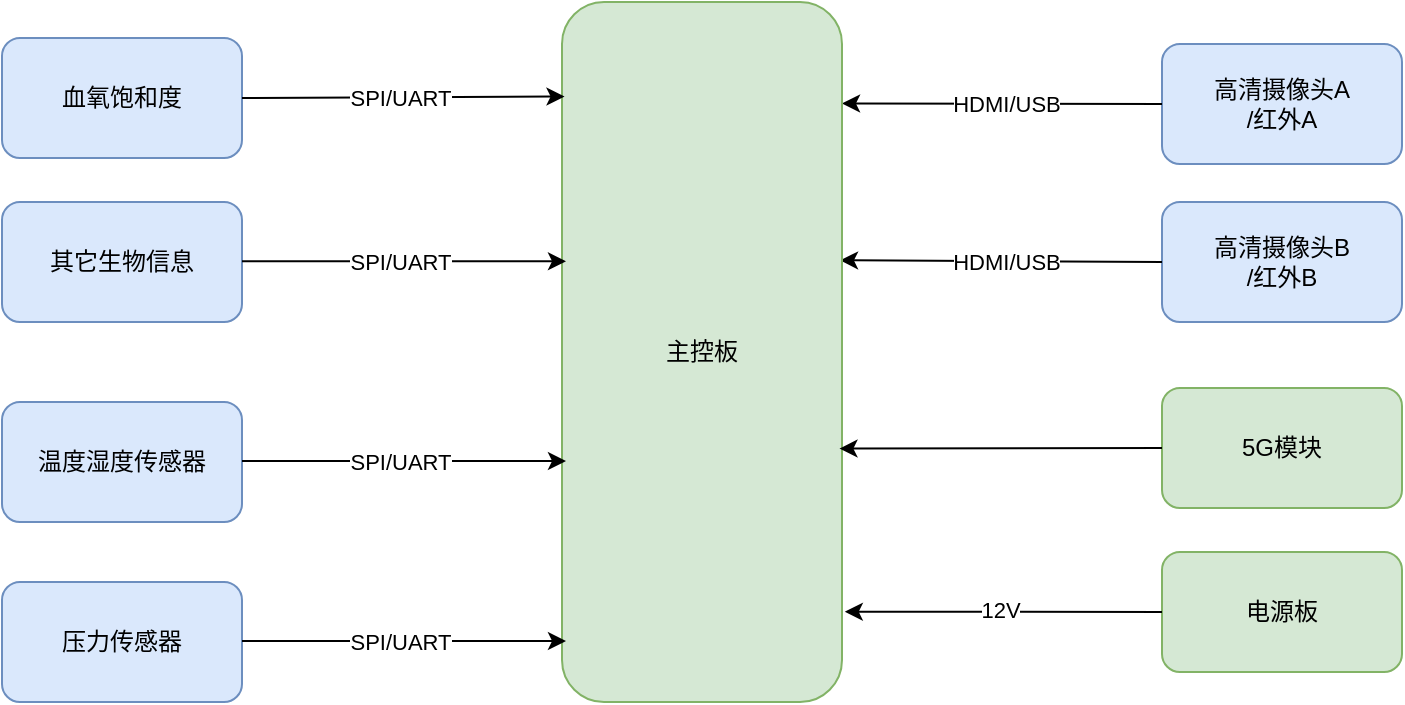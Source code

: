 <mxfile version="26.1.1">
  <diagram name="Page-1" id="c7558073-3199-34d8-9f00-42111426c3f3">
    <mxGraphModel dx="1002" dy="546" grid="1" gridSize="10" guides="1" tooltips="1" connect="1" arrows="1" fold="1" page="1" pageScale="1" pageWidth="826" pageHeight="1169" background="none" math="0" shadow="0">
      <root>
        <mxCell id="0" />
        <mxCell id="1" parent="0" />
        <mxCell id="GGr64MSrz11heolrNOl0-97" value="高清摄像头B&lt;br&gt;/红外B" style="rounded=1;whiteSpace=wrap;html=1;fillColor=#dae8fc;strokeColor=#6c8ebf;" vertex="1" parent="1">
          <mxGeometry x="643" y="150" width="120" height="60" as="geometry" />
        </mxCell>
        <mxCell id="GGr64MSrz11heolrNOl0-98" value="高清摄像头A&lt;br&gt;/红外A" style="rounded=1;whiteSpace=wrap;html=1;fillColor=#dae8fc;strokeColor=#6c8ebf;" vertex="1" parent="1">
          <mxGeometry x="643" y="71" width="120" height="60" as="geometry" />
        </mxCell>
        <mxCell id="GGr64MSrz11heolrNOl0-99" value="血氧饱和度" style="rounded=1;whiteSpace=wrap;html=1;fillColor=#dae8fc;strokeColor=#6c8ebf;" vertex="1" parent="1">
          <mxGeometry x="63" y="68" width="120" height="60" as="geometry" />
        </mxCell>
        <mxCell id="GGr64MSrz11heolrNOl0-100" value="温度湿度传感器" style="rounded=1;whiteSpace=wrap;html=1;fillColor=#dae8fc;strokeColor=#6c8ebf;" vertex="1" parent="1">
          <mxGeometry x="63" y="250" width="120" height="60" as="geometry" />
        </mxCell>
        <mxCell id="GGr64MSrz11heolrNOl0-101" value="" style="endArrow=classic;html=1;rounded=0;exitX=0;exitY=0.5;exitDx=0;exitDy=0;entryX=0.993;entryY=0.369;entryDx=0;entryDy=0;entryPerimeter=0;" edge="1" parent="1" source="GGr64MSrz11heolrNOl0-97" target="GGr64MSrz11heolrNOl0-105">
          <mxGeometry width="50" height="50" relative="1" as="geometry">
            <mxPoint x="463" y="200" as="sourcePoint" />
            <mxPoint x="323" y="-90" as="targetPoint" />
          </mxGeometry>
        </mxCell>
        <mxCell id="GGr64MSrz11heolrNOl0-102" value="HDMI/USB" style="edgeLabel;html=1;align=center;verticalAlign=middle;resizable=0;points=[];" vertex="1" connectable="0" parent="GGr64MSrz11heolrNOl0-101">
          <mxGeometry x="-0.022" relative="1" as="geometry">
            <mxPoint as="offset" />
          </mxGeometry>
        </mxCell>
        <mxCell id="GGr64MSrz11heolrNOl0-103" value="" style="endArrow=classic;html=1;rounded=0;exitX=0;exitY=0.5;exitDx=0;exitDy=0;entryX=1;entryY=0.145;entryDx=0;entryDy=0;entryPerimeter=0;" edge="1" parent="1" source="GGr64MSrz11heolrNOl0-98" target="GGr64MSrz11heolrNOl0-105">
          <mxGeometry width="50" height="50" relative="1" as="geometry">
            <mxPoint x="183" y="0.5" as="sourcePoint" />
            <mxPoint x="323" y="0.5" as="targetPoint" />
          </mxGeometry>
        </mxCell>
        <mxCell id="GGr64MSrz11heolrNOl0-104" value="HDMI/USB" style="edgeLabel;html=1;align=center;verticalAlign=middle;resizable=0;points=[];" vertex="1" connectable="0" parent="GGr64MSrz11heolrNOl0-103">
          <mxGeometry x="-0.022" relative="1" as="geometry">
            <mxPoint as="offset" />
          </mxGeometry>
        </mxCell>
        <mxCell id="GGr64MSrz11heolrNOl0-105" value="主控板" style="rounded=1;whiteSpace=wrap;html=1;fillColor=#d5e8d4;strokeColor=#82b366;" vertex="1" parent="1">
          <mxGeometry x="343" y="50" width="140" height="350" as="geometry" />
        </mxCell>
        <mxCell id="GGr64MSrz11heolrNOl0-106" value="压力传感器" style="rounded=1;whiteSpace=wrap;html=1;fillColor=#dae8fc;strokeColor=#6c8ebf;" vertex="1" parent="1">
          <mxGeometry x="63" y="340" width="120" height="60" as="geometry" />
        </mxCell>
        <mxCell id="GGr64MSrz11heolrNOl0-107" value="其它生物信息" style="rounded=1;whiteSpace=wrap;html=1;fillColor=#dae8fc;strokeColor=#6c8ebf;" vertex="1" parent="1">
          <mxGeometry x="63" y="150" width="120" height="60" as="geometry" />
        </mxCell>
        <mxCell id="GGr64MSrz11heolrNOl0-109" value="" style="endArrow=classic;html=1;rounded=0;exitX=1;exitY=0.5;exitDx=0;exitDy=0;entryX=0.009;entryY=0.135;entryDx=0;entryDy=0;entryPerimeter=0;" edge="1" parent="1" source="GGr64MSrz11heolrNOl0-99" target="GGr64MSrz11heolrNOl0-105">
          <mxGeometry width="50" height="50" relative="1" as="geometry">
            <mxPoint x="283.5" y="20" as="sourcePoint" />
            <mxPoint x="283.5" y="140" as="targetPoint" />
          </mxGeometry>
        </mxCell>
        <mxCell id="GGr64MSrz11heolrNOl0-110" value="SPI/UART" style="edgeLabel;html=1;align=center;verticalAlign=middle;resizable=0;points=[];" vertex="1" connectable="0" parent="GGr64MSrz11heolrNOl0-109">
          <mxGeometry x="-0.022" relative="1" as="geometry">
            <mxPoint as="offset" />
          </mxGeometry>
        </mxCell>
        <mxCell id="GGr64MSrz11heolrNOl0-112" value="" style="endArrow=classic;html=1;rounded=0;exitX=1;exitY=0.5;exitDx=0;exitDy=0;entryX=0.009;entryY=0.135;entryDx=0;entryDy=0;entryPerimeter=0;" edge="1" parent="1">
          <mxGeometry width="50" height="50" relative="1" as="geometry">
            <mxPoint x="183" y="179.65" as="sourcePoint" />
            <mxPoint x="345" y="179.65" as="targetPoint" />
          </mxGeometry>
        </mxCell>
        <mxCell id="GGr64MSrz11heolrNOl0-113" value="SPI/UART" style="edgeLabel;html=1;align=center;verticalAlign=middle;resizable=0;points=[];" vertex="1" connectable="0" parent="GGr64MSrz11heolrNOl0-112">
          <mxGeometry x="-0.022" relative="1" as="geometry">
            <mxPoint as="offset" />
          </mxGeometry>
        </mxCell>
        <mxCell id="GGr64MSrz11heolrNOl0-114" value="" style="endArrow=classic;html=1;rounded=0;exitX=1;exitY=0.5;exitDx=0;exitDy=0;entryX=0.009;entryY=0.135;entryDx=0;entryDy=0;entryPerimeter=0;" edge="1" parent="1">
          <mxGeometry width="50" height="50" relative="1" as="geometry">
            <mxPoint x="183" y="279.5" as="sourcePoint" />
            <mxPoint x="345" y="279.5" as="targetPoint" />
          </mxGeometry>
        </mxCell>
        <mxCell id="GGr64MSrz11heolrNOl0-115" value="SPI/UART" style="edgeLabel;html=1;align=center;verticalAlign=middle;resizable=0;points=[];" vertex="1" connectable="0" parent="GGr64MSrz11heolrNOl0-114">
          <mxGeometry x="-0.022" relative="1" as="geometry">
            <mxPoint as="offset" />
          </mxGeometry>
        </mxCell>
        <mxCell id="GGr64MSrz11heolrNOl0-116" value="" style="endArrow=classic;html=1;rounded=0;exitX=1;exitY=0.5;exitDx=0;exitDy=0;entryX=0.009;entryY=0.135;entryDx=0;entryDy=0;entryPerimeter=0;" edge="1" parent="1">
          <mxGeometry width="50" height="50" relative="1" as="geometry">
            <mxPoint x="183" y="369.5" as="sourcePoint" />
            <mxPoint x="345" y="369.5" as="targetPoint" />
          </mxGeometry>
        </mxCell>
        <mxCell id="GGr64MSrz11heolrNOl0-117" value="SPI/UART" style="edgeLabel;html=1;align=center;verticalAlign=middle;resizable=0;points=[];" vertex="1" connectable="0" parent="GGr64MSrz11heolrNOl0-116">
          <mxGeometry x="-0.022" relative="1" as="geometry">
            <mxPoint as="offset" />
          </mxGeometry>
        </mxCell>
        <mxCell id="GGr64MSrz11heolrNOl0-118" value="5G模块" style="rounded=1;whiteSpace=wrap;html=1;fillColor=#d5e8d4;strokeColor=#82b366;" vertex="1" parent="1">
          <mxGeometry x="643" y="243" width="120" height="60" as="geometry" />
        </mxCell>
        <mxCell id="GGr64MSrz11heolrNOl0-119" value="电源板" style="rounded=1;whiteSpace=wrap;html=1;fillColor=#d5e8d4;strokeColor=#82b366;" vertex="1" parent="1">
          <mxGeometry x="643" y="325" width="120" height="60" as="geometry" />
        </mxCell>
        <mxCell id="GGr64MSrz11heolrNOl0-120" value="" style="endArrow=classic;html=1;rounded=0;exitX=0;exitY=0.5;exitDx=0;exitDy=0;entryX=0.991;entryY=0.638;entryDx=0;entryDy=0;entryPerimeter=0;" edge="1" parent="1" source="GGr64MSrz11heolrNOl0-118" target="GGr64MSrz11heolrNOl0-105">
          <mxGeometry width="50" height="50" relative="1" as="geometry">
            <mxPoint x="623" y="40.75" as="sourcePoint" />
            <mxPoint x="573" y="270" as="targetPoint" />
          </mxGeometry>
        </mxCell>
        <mxCell id="GGr64MSrz11heolrNOl0-122" value="" style="endArrow=classic;html=1;rounded=0;exitX=0;exitY=0.5;exitDx=0;exitDy=0;entryX=1.01;entryY=0.871;entryDx=0;entryDy=0;entryPerimeter=0;" edge="1" parent="1" source="GGr64MSrz11heolrNOl0-119" target="GGr64MSrz11heolrNOl0-105">
          <mxGeometry width="50" height="50" relative="1" as="geometry">
            <mxPoint x="673" y="259.5" as="sourcePoint" />
            <mxPoint x="575" y="259.5" as="targetPoint" />
          </mxGeometry>
        </mxCell>
        <mxCell id="GGr64MSrz11heolrNOl0-123" value="12V" style="edgeLabel;html=1;align=center;verticalAlign=middle;resizable=0;points=[];" vertex="1" connectable="0" parent="GGr64MSrz11heolrNOl0-122">
          <mxGeometry x="0.029" y="-1" relative="1" as="geometry">
            <mxPoint as="offset" />
          </mxGeometry>
        </mxCell>
      </root>
    </mxGraphModel>
  </diagram>
</mxfile>
